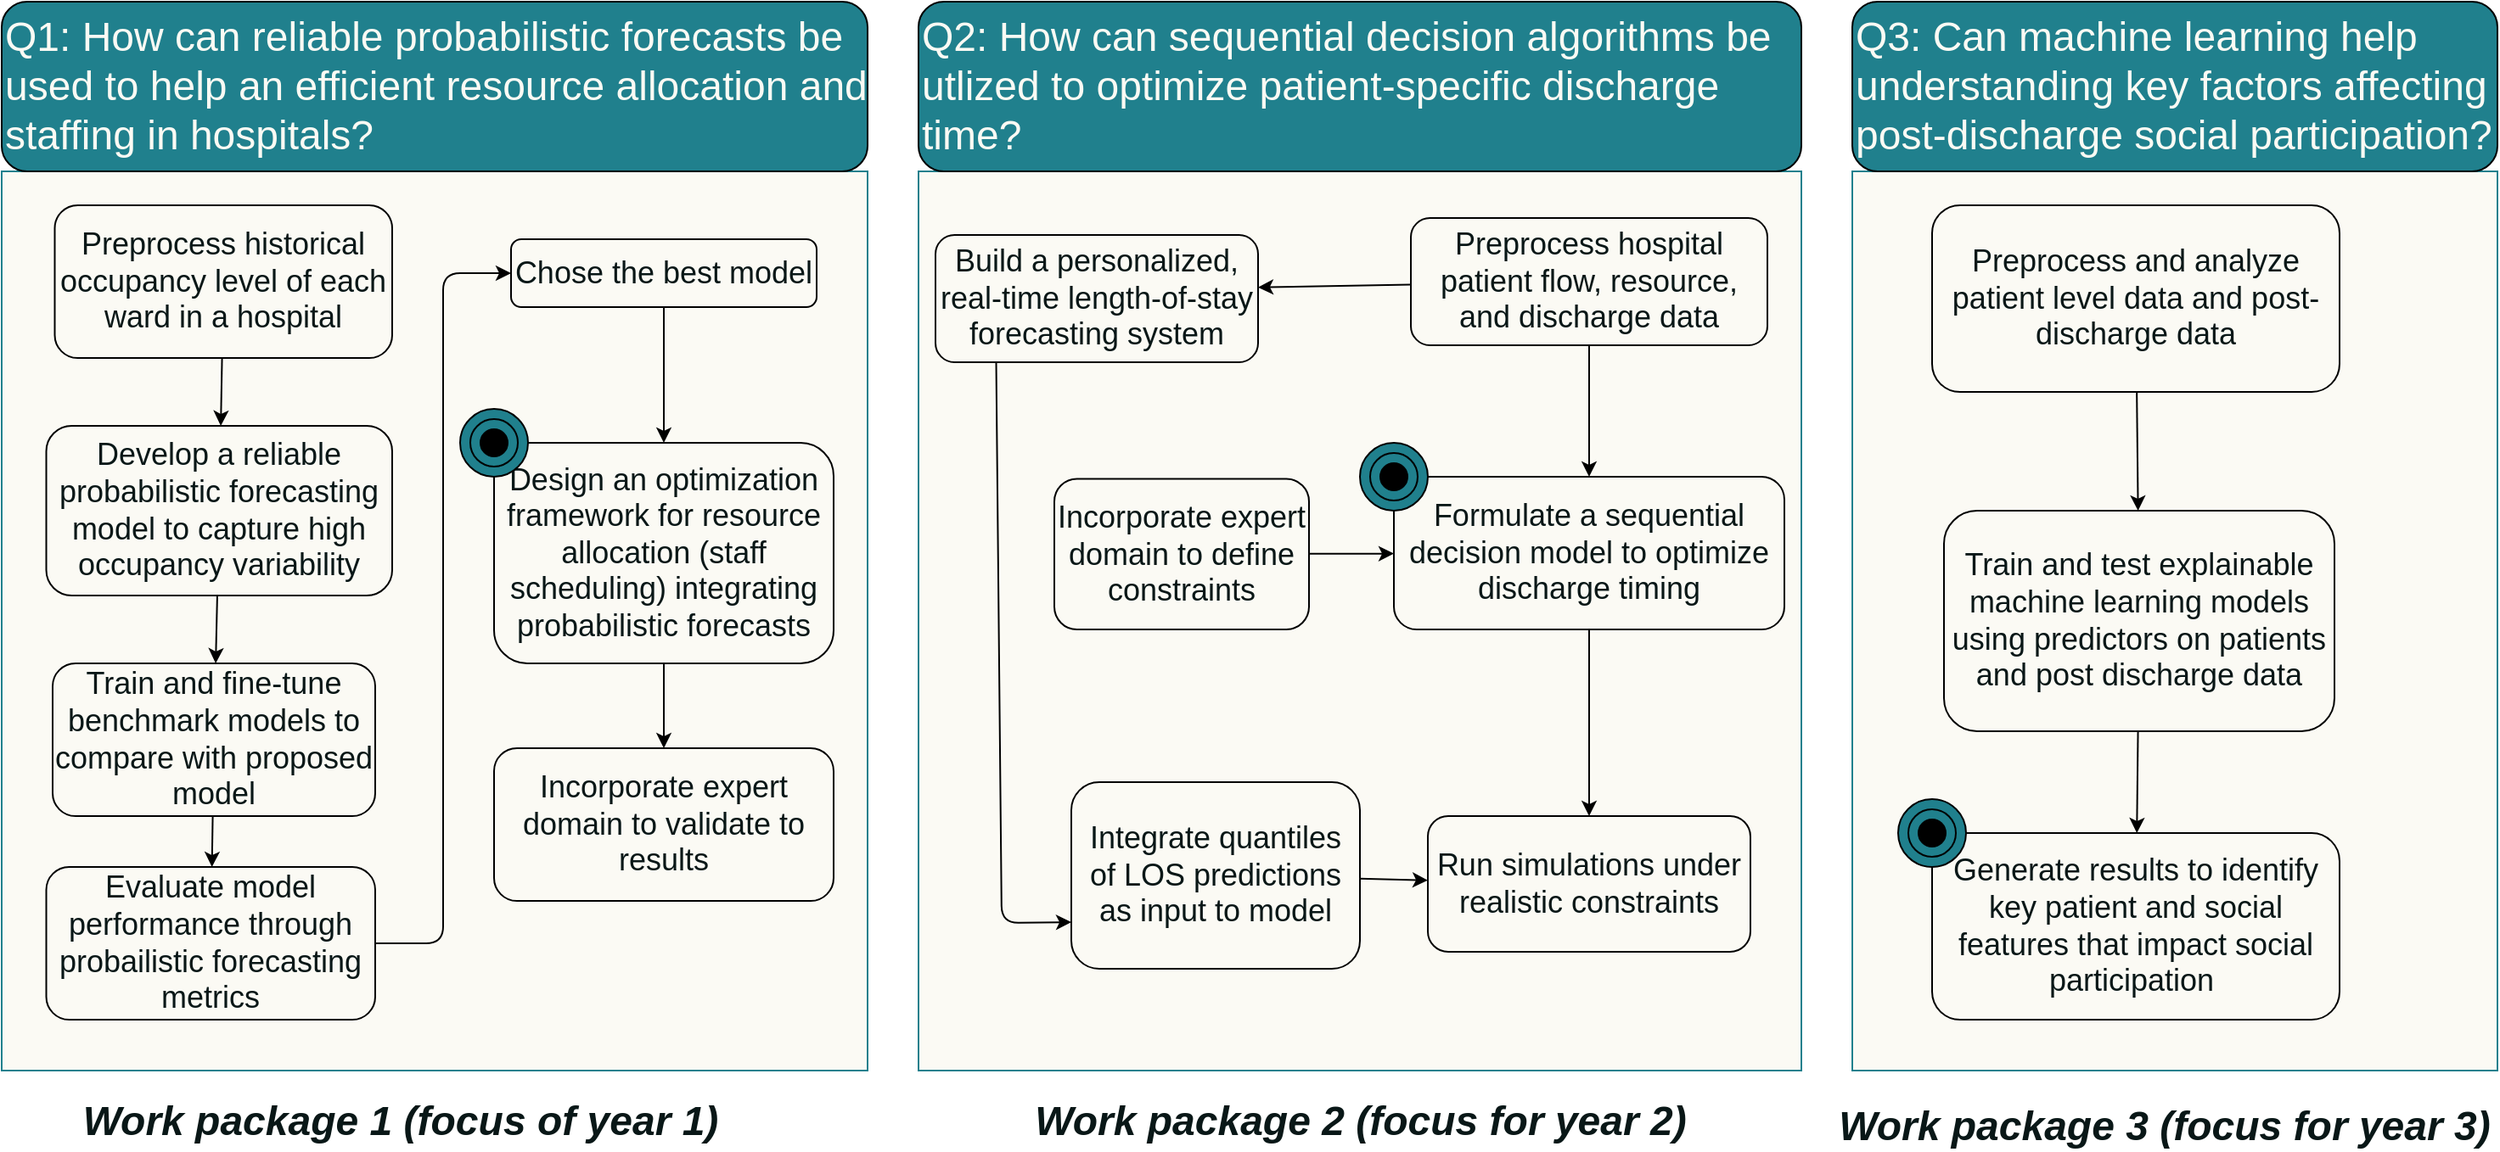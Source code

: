 <mxfile>
    <diagram id="nRn66sDih53P0WB61xkh" name="Page-1">
        <mxGraphModel dx="1913" dy="1754" grid="1" gridSize="10" guides="1" tooltips="1" connect="1" arrows="1" fold="1" page="1" pageScale="1" pageWidth="827" pageHeight="1169" math="1" shadow="0">
            <root>
                <mxCell id="0"/>
                <mxCell id="1" parent="0"/>
                <mxCell id="36" value="" style="rounded=0;whiteSpace=wrap;html=1;fillColor=#FBFAF4;strokeColor=#20808D;strokeWidth=1;" parent="1" vertex="1">
                    <mxGeometry x="800" y="30" width="380" height="530" as="geometry"/>
                </mxCell>
                <mxCell id="35" value="" style="rounded=0;whiteSpace=wrap;html=1;fillColor=#FBFAF4;strokeColor=#20808D;strokeWidth=1;" parent="1" vertex="1">
                    <mxGeometry x="250" y="30" width="520" height="530" as="geometry"/>
                </mxCell>
                <mxCell id="33" value="" style="rounded=0;whiteSpace=wrap;html=1;fillColor=light-dark(#FBFAF4,#20808D);strokeColor=#20808D;strokeWidth=1;" parent="1" vertex="1">
                    <mxGeometry x="-290" y="30" width="510" height="530" as="geometry"/>
                </mxCell>
                <mxCell id="4" value="" style="edgeStyle=none;html=1;" parent="1" source="2" target="3" edge="1">
                    <mxGeometry relative="1" as="geometry"/>
                </mxCell>
                <mxCell id="2" value="&lt;font style=&quot;color: rgb(9, 23, 23); font-size: 18px;&quot;&gt;Preprocess historical occupancy level of each ward in a hospital&lt;/font&gt;" style="rounded=1;whiteSpace=wrap;html=1;fillColor=#FBFAF4;" parent="1" vertex="1">
                    <mxGeometry x="-258.75" y="50" width="198.75" height="90" as="geometry"/>
                </mxCell>
                <mxCell id="6" value="" style="edgeStyle=none;html=1;" parent="1" source="3" target="5" edge="1">
                    <mxGeometry relative="1" as="geometry"/>
                </mxCell>
                <mxCell id="3" value="&lt;font style=&quot;color: rgb(9, 23, 23); font-size: 18px;&quot;&gt;Develop a reliable probabilistic forecasting model to capture high occupancy variability&lt;/font&gt;" style="whiteSpace=wrap;html=1;rounded=1;fillColor=#FBFAF4;" parent="1" vertex="1">
                    <mxGeometry x="-263.75" y="180" width="203.75" height="100" as="geometry"/>
                </mxCell>
                <mxCell id="8" value="" style="edgeStyle=none;html=1;" parent="1" source="5" target="7" edge="1">
                    <mxGeometry relative="1" as="geometry"/>
                </mxCell>
                <mxCell id="5" value="&lt;font style=&quot;color: rgb(9, 23, 23); font-size: 18px;&quot;&gt;Train and fine-tune benchmark models to compare with proposed model&lt;/font&gt;" style="whiteSpace=wrap;html=1;rounded=1;fillColor=#FBFAF4;" parent="1" vertex="1">
                    <mxGeometry x="-260" y="320" width="190" height="90" as="geometry"/>
                </mxCell>
                <mxCell id="13" value="" style="edgeStyle=none;html=1;entryX=0;entryY=0.5;entryDx=0;entryDy=0;exitX=1;exitY=0.5;exitDx=0;exitDy=0;" parent="1" target="12" edge="1">
                    <mxGeometry relative="1" as="geometry">
                        <mxPoint x="-80" y="485" as="sourcePoint"/>
                        <mxPoint y="90" as="targetPoint"/>
                        <Array as="points">
                            <mxPoint x="-30" y="485"/>
                            <mxPoint x="-30" y="90"/>
                        </Array>
                    </mxGeometry>
                </mxCell>
                <mxCell id="7" value="&lt;font style=&quot;color: rgb(9, 23, 23); font-size: 18px;&quot;&gt;Evaluate model performance through probailistic forecasting metrics&lt;/font&gt;" style="whiteSpace=wrap;html=1;rounded=1;fillColor=#FBFAF4;" parent="1" vertex="1">
                    <mxGeometry x="-263.75" y="440" width="193.75" height="90" as="geometry"/>
                </mxCell>
                <mxCell id="10" value="&lt;font style=&quot;color: rgb(9, 23, 23); font-size: 18px;&quot;&gt;Incorporate expert domain to validate to results&lt;/font&gt;" style="rounded=1;whiteSpace=wrap;html=1;fillColor=#FBFAF4;" parent="1" vertex="1">
                    <mxGeometry y="370" width="200" height="90" as="geometry"/>
                </mxCell>
                <mxCell id="51" value="" style="edgeStyle=none;html=1;" parent="1" source="12" target="50" edge="1">
                    <mxGeometry relative="1" as="geometry"/>
                </mxCell>
                <mxCell id="12" value="&lt;font style=&quot;color: rgb(9, 23, 23); font-size: 18px;&quot;&gt;Chose the best model&lt;/font&gt;" style="whiteSpace=wrap;html=1;rounded=1;fillColor=#FBFAF4;" parent="1" vertex="1">
                    <mxGeometry x="10" y="70" width="180" height="40" as="geometry"/>
                </mxCell>
                <mxCell id="18" value="" style="edgeStyle=none;html=1;" parent="1" source="16" target="17" edge="1">
                    <mxGeometry relative="1" as="geometry"/>
                </mxCell>
                <mxCell id="47" value="" style="edgeStyle=none;html=1;entryX=1;entryY=0.411;entryDx=0;entryDy=0;entryPerimeter=0;" parent="1" source="16" target="46" edge="1">
                    <mxGeometry relative="1" as="geometry"/>
                </mxCell>
                <mxCell id="16" value="&lt;font style=&quot;color: rgb(9, 23, 23); font-size: 18px;&quot;&gt;Preprocess hospital patient flow, resource, and discharge data&lt;/font&gt;" style="rounded=1;whiteSpace=wrap;html=1;fillColor=#FBFAF4;" parent="1" vertex="1">
                    <mxGeometry x="540" y="57.5" width="210" height="75" as="geometry"/>
                </mxCell>
                <mxCell id="20" value="" style="edgeStyle=none;html=1;" parent="1" source="17" target="19" edge="1">
                    <mxGeometry relative="1" as="geometry"/>
                </mxCell>
                <mxCell id="17" value="&lt;font style=&quot;font-size: 18px; color: rgb(9, 23, 23);&quot;&gt;Formulate a sequential decision model to optimize discharge timing&lt;/font&gt;" style="whiteSpace=wrap;html=1;rounded=1;fillColor=#FBFAF4;" parent="1" vertex="1">
                    <mxGeometry x="530" y="210" width="230" height="90" as="geometry"/>
                </mxCell>
                <mxCell id="19" value="&lt;font style=&quot;color: rgb(9, 23, 23); font-size: 18px;&quot;&gt;Run simulations under realistic constraints&lt;/font&gt;" style="whiteSpace=wrap;html=1;rounded=1;fillColor=#FBFAF4;" parent="1" vertex="1">
                    <mxGeometry x="550" y="410" width="190" height="80" as="geometry"/>
                </mxCell>
                <mxCell id="60" value="" style="edgeStyle=none;html=1;" parent="1" source="26" target="19" edge="1">
                    <mxGeometry relative="1" as="geometry"/>
                </mxCell>
                <mxCell id="26" value="&lt;font style=&quot;color: rgb(9, 23, 23); font-size: 18px;&quot;&gt;Integrate quantiles of LOS predictions as input to model&lt;/font&gt;" style="whiteSpace=wrap;html=1;rounded=1;fillColor=#FBFAF4;" parent="1" vertex="1">
                    <mxGeometry x="340" y="390" width="170" height="110" as="geometry"/>
                </mxCell>
                <mxCell id="30" value="" style="edgeStyle=none;html=1;" parent="1" source="28" target="29" edge="1">
                    <mxGeometry relative="1" as="geometry"/>
                </mxCell>
                <mxCell id="28" value="&lt;span&gt;&lt;font style=&quot;color: rgb(9, 23, 23); font-size: 18px;&quot;&gt;Preprocess and analyze patient level data and post-discharge data&lt;/font&gt;&lt;/span&gt;" style="rounded=1;whiteSpace=wrap;html=1;fillColor=#FBFAF4;" parent="1" vertex="1">
                    <mxGeometry x="847" y="50" width="240" height="110" as="geometry"/>
                </mxCell>
                <mxCell id="32" value="" style="edgeStyle=none;html=1;" parent="1" source="29" target="31" edge="1">
                    <mxGeometry relative="1" as="geometry"/>
                </mxCell>
                <mxCell id="29" value="&lt;font style=&quot;color: rgb(9, 23, 23); font-size: 18px;&quot;&gt;Train and test explainable machine learning models using predictors on patients and post discharge data&lt;/font&gt;" style="whiteSpace=wrap;html=1;rounded=1;fillColor=#FBFAF4;" parent="1" vertex="1">
                    <mxGeometry x="854" y="230" width="230" height="130" as="geometry"/>
                </mxCell>
                <mxCell id="31" value="&lt;font style=&quot;color: rgb(9, 23, 23); font-size: 18px;&quot;&gt;Generate results to identify key patient and social features that impact social participation&amp;nbsp;&lt;/font&gt;" style="whiteSpace=wrap;html=1;rounded=1;fillColor=#FBFAF4;" parent="1" vertex="1">
                    <mxGeometry x="847" y="420" width="240" height="110" as="geometry"/>
                </mxCell>
                <mxCell id="34" value="&lt;font style=&quot;font-size: 24px; color: rgb(9, 23, 23);&quot;&gt;&lt;i style=&quot;&quot;&gt;&lt;b style=&quot;&quot;&gt;Work package 1 (focus of year 1)&lt;/b&gt;&lt;/i&gt;&lt;/font&gt;" style="text;html=1;align=center;verticalAlign=middle;whiteSpace=wrap;rounded=0;" parent="1" vertex="1">
                    <mxGeometry x="-250" y="585" width="390" height="10" as="geometry"/>
                </mxCell>
                <mxCell id="37" value="&lt;i style=&quot;scrollbar-color: rgb(226, 226, 226) rgb(251, 251, 251);&quot;&gt;&lt;b style=&quot;scrollbar-color: rgb(226, 226, 226) rgb(251, 251, 251);&quot;&gt;&lt;font style=&quot;color: rgb(9, 23, 23); font-size: 24px;&quot;&gt;Work package 2 (focus for year 2)&lt;/font&gt;&lt;/b&gt;&lt;/i&gt;" style="text;html=1;align=center;verticalAlign=middle;whiteSpace=wrap;rounded=0;" parent="1" vertex="1">
                    <mxGeometry x="309.5" y="575" width="401" height="30" as="geometry"/>
                </mxCell>
                <mxCell id="45" value="" style="edgeStyle=none;html=1;" parent="1" source="43" target="17" edge="1">
                    <mxGeometry relative="1" as="geometry"/>
                </mxCell>
                <mxCell id="43" value="&lt;font style=&quot;color: rgb(9, 23, 23); font-size: 18px;&quot;&gt;Incorporate expert domain to define constraints&lt;/font&gt;" style="whiteSpace=wrap;html=1;fillColor=#FBFAF4;rounded=1;" parent="1" vertex="1">
                    <mxGeometry x="330" y="211.25" width="150" height="88.75" as="geometry"/>
                </mxCell>
                <mxCell id="64" style="edgeStyle=none;html=1;entryX=0;entryY=0.75;entryDx=0;entryDy=0;exitX=0.188;exitY=0.958;exitDx=0;exitDy=0;exitPerimeter=0;" parent="1" source="46" target="26" edge="1">
                    <mxGeometry relative="1" as="geometry">
                        <Array as="points">
                            <mxPoint x="299" y="473"/>
                        </Array>
                    </mxGeometry>
                </mxCell>
                <mxCell id="46" value="&lt;font style=&quot;color: rgb(9, 23, 23); font-size: 18px;&quot;&gt;Build a personalized, real-time length-of-stay forecasting system&lt;/font&gt;" style="whiteSpace=wrap;html=1;fillColor=#FBFAF4;rounded=1;" parent="1" vertex="1">
                    <mxGeometry x="260" y="67.5" width="190" height="75" as="geometry"/>
                </mxCell>
                <mxCell id="52" value="" style="edgeStyle=none;html=1;" parent="1" source="50" target="10" edge="1">
                    <mxGeometry relative="1" as="geometry"/>
                </mxCell>
                <mxCell id="50" value="&lt;font style=&quot;color: rgb(9, 23, 23); font-size: 18px;&quot;&gt;Design an optimization framework for&lt;span style=&quot;color: rgb(9, 23, 23);&quot;&gt;&amp;nbsp;resource allocation (staff scheduling)&amp;nbsp;&lt;/span&gt;integrating probabilistic forecasts&lt;/font&gt;" style="whiteSpace=wrap;html=1;fillColor=#FBFAF4;rounded=1;align=center;" parent="1" vertex="1">
                    <mxGeometry y="190" width="200" height="130" as="geometry"/>
                </mxCell>
                <mxCell id="65" value="&lt;i style=&quot;scrollbar-color: rgb(226, 226, 226) rgb(251, 251, 251);&quot;&gt;&lt;b style=&quot;scrollbar-color: rgb(226, 226, 226) rgb(251, 251, 251);&quot;&gt;&lt;font style=&quot;color: rgb(9, 23, 23); font-size: 24px;&quot;&gt;Work package 3 (focus for year 3)&lt;/font&gt;&lt;/b&gt;&lt;/i&gt;" style="text;html=1;align=center;verticalAlign=middle;whiteSpace=wrap;rounded=0;" parent="1" vertex="1">
                    <mxGeometry x="790" y="580" width="388" height="25" as="geometry"/>
                </mxCell>
                <mxCell id="69" value="&lt;font style=&quot;font-size: 24px; color: rgb(251, 250, 244);&quot;&gt;Q1: How can reliable probabilistic forecasts be used to help an efficient resource allocation and staffing in hospitals?&lt;/font&gt;" style="rounded=1;whiteSpace=wrap;html=1;align=left;fillColor=#20808D;" parent="1" vertex="1">
                    <mxGeometry x="-290" y="-70" width="510" height="100" as="geometry"/>
                </mxCell>
                <mxCell id="71" value="&lt;font style=&quot;font-size: 24px; color: rgb(251, 250, 244);&quot;&gt;Q3: Can machine learning help understanding key factors affecting post-discharge social participation?&lt;/font&gt;" style="rounded=1;whiteSpace=wrap;html=1;align=left;fillColor=#20808D;" parent="1" vertex="1">
                    <mxGeometry x="800" y="-70" width="380" height="100" as="geometry"/>
                </mxCell>
                <mxCell id="72" value="&lt;span style=&quot;font-size: 24px;&quot;&gt;&lt;font style=&quot;color: rgb(251, 250, 244);&quot;&gt;Q2: How can sequential decision algorithms be utlized to optimize patient-specific discharge time?&lt;/font&gt;&lt;/span&gt;" style="rounded=1;whiteSpace=wrap;html=1;align=left;fillColor=#20808D;" parent="1" vertex="1">
                    <mxGeometry x="250" y="-70" width="520" height="100" as="geometry"/>
                </mxCell>
                <mxCell id="73" value="" style="html=1;outlineConnect=0;whiteSpace=wrap;fillColor=#20808D;shape=mxgraph.archimate3.goal;direction=south;" parent="1" vertex="1">
                    <mxGeometry x="-20" y="170" width="40" height="40" as="geometry"/>
                </mxCell>
                <mxCell id="77" value="" style="html=1;outlineConnect=0;whiteSpace=wrap;fillColor=#20808D;shape=mxgraph.archimate3.goal;" parent="1" vertex="1">
                    <mxGeometry x="510" y="190" width="40" height="40" as="geometry"/>
                </mxCell>
                <mxCell id="78" value="" style="html=1;outlineConnect=0;whiteSpace=wrap;fillColor=#20808D;shape=mxgraph.archimate3.goal;" parent="1" vertex="1">
                    <mxGeometry x="827" y="400" width="40" height="40" as="geometry"/>
                </mxCell>
            </root>
        </mxGraphModel>
    </diagram>
</mxfile>